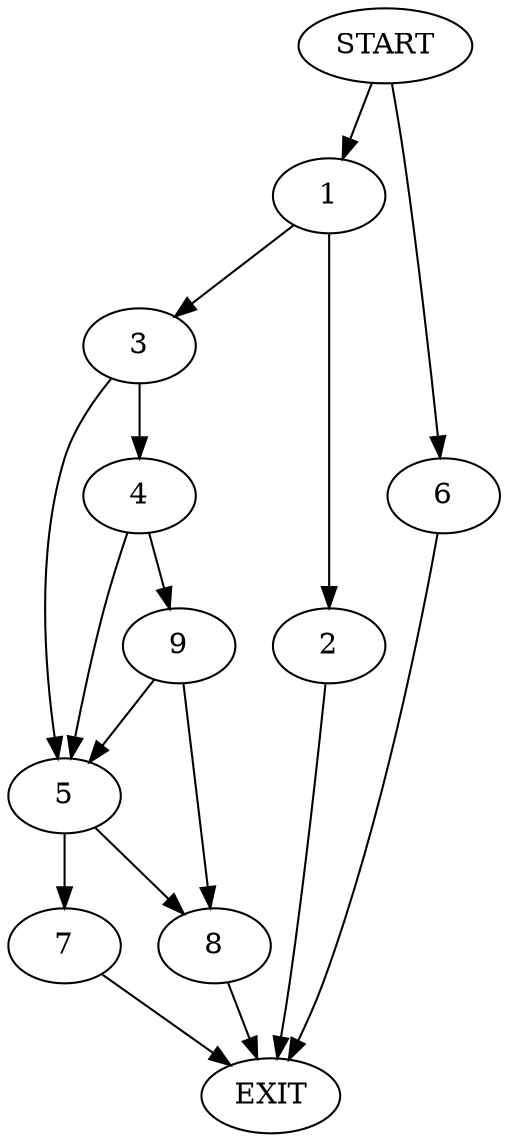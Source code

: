 digraph {
0 [label="START"]
10 [label="EXIT"]
0 -> 1
1 -> 2
1 -> 3
2 -> 10
3 -> 4
3 -> 5
0 -> 6
6 -> 10
5 -> 7
5 -> 8
4 -> 9
4 -> 5
9 -> 8
9 -> 5
8 -> 10
7 -> 10
}
